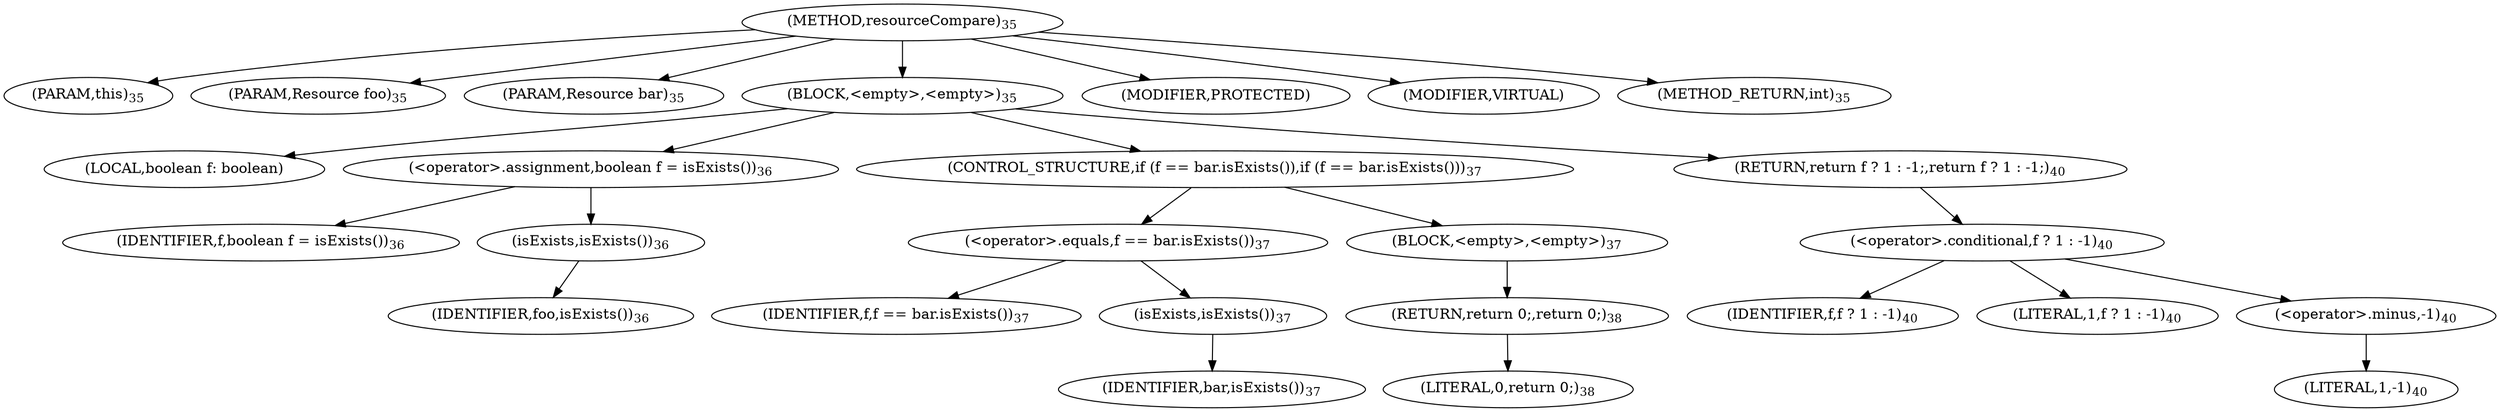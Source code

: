 digraph "resourceCompare" {  
"7" [label = <(METHOD,resourceCompare)<SUB>35</SUB>> ]
"8" [label = <(PARAM,this)<SUB>35</SUB>> ]
"9" [label = <(PARAM,Resource foo)<SUB>35</SUB>> ]
"10" [label = <(PARAM,Resource bar)<SUB>35</SUB>> ]
"11" [label = <(BLOCK,&lt;empty&gt;,&lt;empty&gt;)<SUB>35</SUB>> ]
"12" [label = <(LOCAL,boolean f: boolean)> ]
"13" [label = <(&lt;operator&gt;.assignment,boolean f = isExists())<SUB>36</SUB>> ]
"14" [label = <(IDENTIFIER,f,boolean f = isExists())<SUB>36</SUB>> ]
"15" [label = <(isExists,isExists())<SUB>36</SUB>> ]
"16" [label = <(IDENTIFIER,foo,isExists())<SUB>36</SUB>> ]
"17" [label = <(CONTROL_STRUCTURE,if (f == bar.isExists()),if (f == bar.isExists()))<SUB>37</SUB>> ]
"18" [label = <(&lt;operator&gt;.equals,f == bar.isExists())<SUB>37</SUB>> ]
"19" [label = <(IDENTIFIER,f,f == bar.isExists())<SUB>37</SUB>> ]
"20" [label = <(isExists,isExists())<SUB>37</SUB>> ]
"21" [label = <(IDENTIFIER,bar,isExists())<SUB>37</SUB>> ]
"22" [label = <(BLOCK,&lt;empty&gt;,&lt;empty&gt;)<SUB>37</SUB>> ]
"23" [label = <(RETURN,return 0;,return 0;)<SUB>38</SUB>> ]
"24" [label = <(LITERAL,0,return 0;)<SUB>38</SUB>> ]
"25" [label = <(RETURN,return f ? 1 : -1;,return f ? 1 : -1;)<SUB>40</SUB>> ]
"26" [label = <(&lt;operator&gt;.conditional,f ? 1 : -1)<SUB>40</SUB>> ]
"27" [label = <(IDENTIFIER,f,f ? 1 : -1)<SUB>40</SUB>> ]
"28" [label = <(LITERAL,1,f ? 1 : -1)<SUB>40</SUB>> ]
"29" [label = <(&lt;operator&gt;.minus,-1)<SUB>40</SUB>> ]
"30" [label = <(LITERAL,1,-1)<SUB>40</SUB>> ]
"31" [label = <(MODIFIER,PROTECTED)> ]
"32" [label = <(MODIFIER,VIRTUAL)> ]
"33" [label = <(METHOD_RETURN,int)<SUB>35</SUB>> ]
  "7" -> "8" 
  "7" -> "9" 
  "7" -> "10" 
  "7" -> "11" 
  "7" -> "31" 
  "7" -> "32" 
  "7" -> "33" 
  "11" -> "12" 
  "11" -> "13" 
  "11" -> "17" 
  "11" -> "25" 
  "13" -> "14" 
  "13" -> "15" 
  "15" -> "16" 
  "17" -> "18" 
  "17" -> "22" 
  "18" -> "19" 
  "18" -> "20" 
  "20" -> "21" 
  "22" -> "23" 
  "23" -> "24" 
  "25" -> "26" 
  "26" -> "27" 
  "26" -> "28" 
  "26" -> "29" 
  "29" -> "30" 
}
